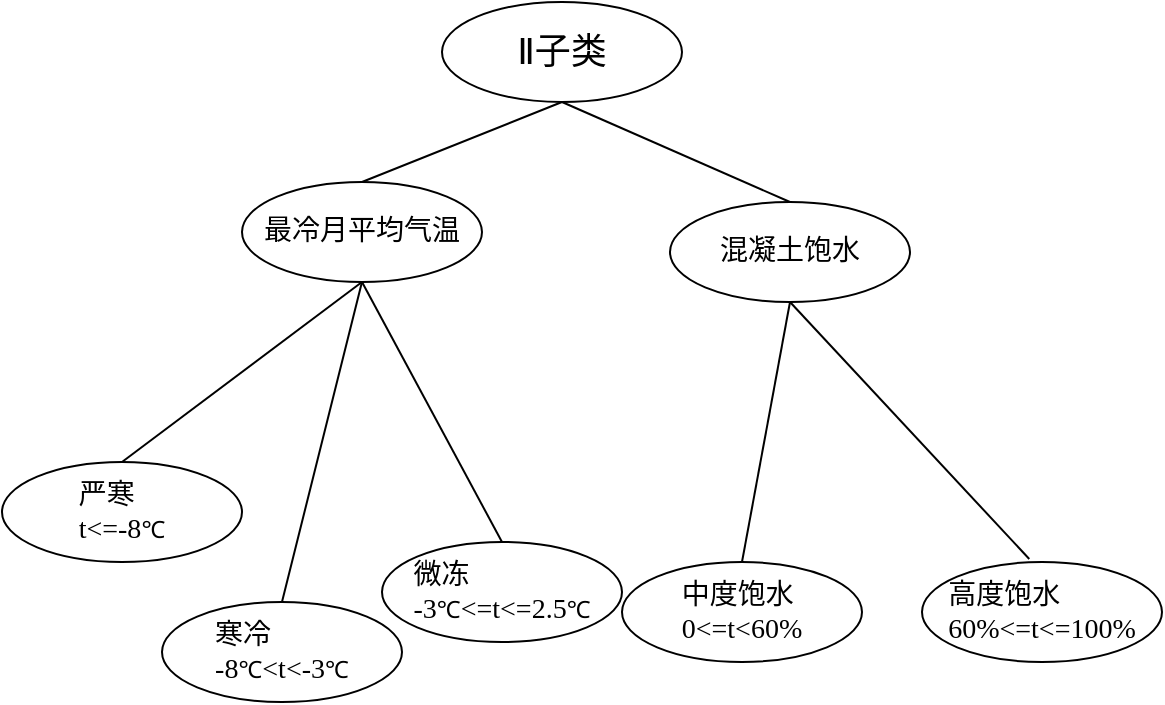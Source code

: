 <mxfile>
    <diagram id="S1X6EvKpPox0rGWvEWUs" name="第 1 页">
        <mxGraphModel dx="764" dy="422" grid="1" gridSize="10" guides="1" tooltips="1" connect="1" arrows="1" fold="1" page="1" pageScale="1" pageWidth="827" pageHeight="1169" math="0" shadow="0">
            <root>
                <mxCell id="0"/>
                <mxCell id="1" parent="0"/>
                <mxCell id="2" value="&lt;p class=&quot;MsoNormal&quot; style=&quot;margin: 0pt 0pt 0.0pt ; text-align: justify ; font-family: &amp;#34;times new roman&amp;#34;&quot;&gt;&lt;font&gt;&lt;span&gt;&lt;font style=&quot;font-size: 18px&quot;&gt;Ⅱ&lt;/font&gt;&lt;/span&gt;&lt;span style=&quot;font-size: 18px&quot;&gt;子类&lt;/span&gt;&lt;/font&gt;&lt;/p&gt;" style="ellipse;whiteSpace=wrap;html=1;" parent="1" vertex="1">
                    <mxGeometry x="300" y="40" width="120" height="50" as="geometry"/>
                </mxCell>
                <mxCell id="3" value="&lt;p class=&quot;MsoNormal&quot; style=&quot;margin: 0pt 0pt 0.0pt ; text-align: justify ; font-family: &amp;#34;times new roman&amp;#34;&quot;&gt;&lt;font style=&quot;font-size: 14px&quot;&gt;最冷月平均气温&lt;/font&gt;&lt;/p&gt;" style="ellipse;whiteSpace=wrap;html=1;" parent="1" vertex="1">
                    <mxGeometry x="200" y="130" width="120" height="50" as="geometry"/>
                </mxCell>
                <mxCell id="4" value="&lt;p class=&quot;MsoNormal&quot; style=&quot;margin: 0pt 0pt 0.0pt ; text-align: justify ; font-family: &amp;#34;times new roman&amp;#34;&quot;&gt;&lt;font style=&quot;font-size: 14px&quot;&gt;混凝土饱水&lt;/font&gt;&lt;/p&gt;" style="ellipse;whiteSpace=wrap;html=1;" parent="1" vertex="1">
                    <mxGeometry x="414" y="140" width="120" height="50" as="geometry"/>
                </mxCell>
                <mxCell id="5" value="" style="endArrow=none;html=1;fontSize=14;exitX=0.5;exitY=0;exitDx=0;exitDy=0;" parent="1" source="3" edge="1">
                    <mxGeometry width="50" height="50" relative="1" as="geometry">
                        <mxPoint x="310" y="140" as="sourcePoint"/>
                        <mxPoint x="360" y="90" as="targetPoint"/>
                    </mxGeometry>
                </mxCell>
                <mxCell id="6" value="" style="endArrow=none;html=1;fontSize=14;exitX=0.5;exitY=0;exitDx=0;exitDy=0;" parent="1" source="4" edge="1">
                    <mxGeometry width="50" height="50" relative="1" as="geometry">
                        <mxPoint x="310" y="160" as="sourcePoint"/>
                        <mxPoint x="360" y="90" as="targetPoint"/>
                    </mxGeometry>
                </mxCell>
                <mxCell id="9" value="&lt;p class=&quot;MsoNormal&quot; style=&quot;margin: 0pt 0pt 0.0pt ; text-align: justify ; font-family: &amp;#34;times new roman&amp;#34;&quot;&gt;&lt;span style=&quot;font-size: 14px&quot;&gt;严寒&lt;/span&gt;&lt;/p&gt;&lt;p class=&quot;MsoNormal&quot; style=&quot;margin: 0pt 0pt 0.0pt ; text-align: justify ; font-family: &amp;#34;times new roman&amp;#34;&quot;&gt;&lt;span style=&quot;font-size: 14px&quot;&gt;t&amp;lt;=-8&lt;/span&gt;&lt;font style=&quot;font-size: 12px&quot;&gt;℃&lt;/font&gt;&lt;/p&gt;" style="ellipse;whiteSpace=wrap;html=1;" parent="1" vertex="1">
                    <mxGeometry x="80" y="270" width="120" height="50" as="geometry"/>
                </mxCell>
                <mxCell id="10" value="&lt;p class=&quot;MsoNormal&quot; style=&quot;margin: 0pt 0pt 0.0pt ; text-align: justify ; font-family: &amp;#34;times new roman&amp;#34;&quot;&gt;&lt;span style=&quot;font-size: 14px&quot;&gt;寒冷&lt;/span&gt;&lt;/p&gt;&lt;p class=&quot;MsoNormal&quot; style=&quot;margin: 0pt 0pt 0.0pt ; text-align: justify ; font-family: &amp;#34;times new roman&amp;#34;&quot;&gt;&lt;span style=&quot;font-size: 14px&quot;&gt;-8&lt;/span&gt;&lt;font style=&quot;font-size: 12px&quot;&gt;℃&lt;/font&gt;&lt;span style=&quot;font-size: 14px&quot;&gt;&amp;lt;t&amp;lt;-3&lt;/span&gt;&lt;font style=&quot;font-size: 12px&quot;&gt;℃&lt;/font&gt;&lt;/p&gt;" style="ellipse;whiteSpace=wrap;html=1;" parent="1" vertex="1">
                    <mxGeometry x="160" y="340" width="120" height="50" as="geometry"/>
                </mxCell>
                <mxCell id="11" value="&lt;p class=&quot;MsoNormal&quot; style=&quot;margin: 0pt 0pt 0.0pt ; text-align: justify ; font-family: &amp;#34;times new roman&amp;#34;&quot;&gt;&lt;span style=&quot;font-size: 14px&quot;&gt;微冻&lt;/span&gt;&lt;/p&gt;&lt;p class=&quot;MsoNormal&quot; style=&quot;margin: 0pt 0pt 0.0pt ; text-align: justify ; font-family: &amp;#34;times new roman&amp;#34;&quot;&gt;&lt;span style=&quot;font-size: 14px&quot;&gt;-3&lt;/span&gt;&lt;span style=&quot;font-family: &amp;#34;helvetica&amp;#34;&quot;&gt;&lt;font face=&quot;times new roman&quot; style=&quot;font-size: 12px&quot;&gt;℃&lt;/font&gt;&lt;/span&gt;&lt;span style=&quot;font-size: 14px&quot;&gt;&amp;lt;=t&amp;lt;=2.5&lt;/span&gt;&lt;font style=&quot;font-size: 12px&quot;&gt;℃&lt;/font&gt;&lt;/p&gt;" style="ellipse;whiteSpace=wrap;html=1;" parent="1" vertex="1">
                    <mxGeometry x="270" y="310" width="120" height="50" as="geometry"/>
                </mxCell>
                <mxCell id="13" value="" style="endArrow=none;html=1;fontSize=14;entryX=0.5;entryY=1;entryDx=0;entryDy=0;exitX=0.5;exitY=0;exitDx=0;exitDy=0;" parent="1" source="9" target="3" edge="1">
                    <mxGeometry width="50" height="50" relative="1" as="geometry">
                        <mxPoint x="100" y="230" as="sourcePoint"/>
                        <mxPoint x="150" y="180" as="targetPoint"/>
                    </mxGeometry>
                </mxCell>
                <mxCell id="14" value="" style="endArrow=none;html=1;fontSize=14;entryX=0.5;entryY=1;entryDx=0;entryDy=0;exitX=0.5;exitY=0;exitDx=0;exitDy=0;" parent="1" source="10" target="3" edge="1">
                    <mxGeometry width="50" height="50" relative="1" as="geometry">
                        <mxPoint x="160" y="250" as="sourcePoint"/>
                        <mxPoint x="210" y="200" as="targetPoint"/>
                    </mxGeometry>
                </mxCell>
                <mxCell id="15" value="" style="endArrow=none;html=1;fontSize=14;entryX=0.5;entryY=1;entryDx=0;entryDy=0;exitX=0.5;exitY=0;exitDx=0;exitDy=0;" parent="1" source="11" target="3" edge="1">
                    <mxGeometry width="50" height="50" relative="1" as="geometry">
                        <mxPoint x="200" y="220" as="sourcePoint"/>
                        <mxPoint x="250" y="170" as="targetPoint"/>
                    </mxGeometry>
                </mxCell>
                <mxCell id="18" value="&lt;p class=&quot;MsoNormal&quot; style=&quot;margin: 0pt 0pt 0.0pt ; text-align: justify ; font-family: &amp;#34;times new roman&amp;#34;&quot;&gt;&lt;span style=&quot;font-size: 14px&quot;&gt;中度饱水&lt;/span&gt;&lt;/p&gt;&lt;p class=&quot;MsoNormal&quot; style=&quot;margin: 0pt 0pt 0.0pt ; text-align: justify ; font-family: &amp;#34;times new roman&amp;#34;&quot;&gt;&lt;span style=&quot;font-size: 14px&quot;&gt;0&amp;lt;=t&amp;lt;60%&lt;/span&gt;&lt;/p&gt;" style="ellipse;whiteSpace=wrap;html=1;" parent="1" vertex="1">
                    <mxGeometry x="390" y="320" width="120" height="50" as="geometry"/>
                </mxCell>
                <mxCell id="19" value="&lt;p class=&quot;MsoNormal&quot; style=&quot;margin: 0pt 0pt 0.0pt ; text-align: justify ; font-family: &amp;#34;times new roman&amp;#34;&quot;&gt;&lt;span style=&quot;font-size: 14px&quot;&gt;高度饱水&lt;/span&gt;&lt;/p&gt;&lt;p class=&quot;MsoNormal&quot; style=&quot;margin: 0pt 0pt 0.0pt ; text-align: justify ; font-family: &amp;#34;times new roman&amp;#34;&quot;&gt;&lt;span style=&quot;font-size: 14px&quot;&gt;60%&amp;lt;=t&amp;lt;=100%&lt;/span&gt;&lt;/p&gt;" style="ellipse;whiteSpace=wrap;html=1;" parent="1" vertex="1">
                    <mxGeometry x="540" y="320" width="120" height="50" as="geometry"/>
                </mxCell>
                <mxCell id="21" value="" style="endArrow=none;html=1;fontSize=14;entryX=0.5;entryY=1;entryDx=0;entryDy=0;exitX=0.5;exitY=0;exitDx=0;exitDy=0;" parent="1" source="18" target="4" edge="1">
                    <mxGeometry width="50" height="50" relative="1" as="geometry">
                        <mxPoint x="410" y="220" as="sourcePoint"/>
                        <mxPoint x="460" y="170" as="targetPoint"/>
                    </mxGeometry>
                </mxCell>
                <mxCell id="22" value="" style="endArrow=none;html=1;fontSize=14;entryX=0.5;entryY=1;entryDx=0;entryDy=0;exitX=0.447;exitY=-0.03;exitDx=0;exitDy=0;exitPerimeter=0;" parent="1" source="19" target="4" edge="1">
                    <mxGeometry width="50" height="50" relative="1" as="geometry">
                        <mxPoint x="670" y="200" as="sourcePoint"/>
                        <mxPoint x="720" y="150" as="targetPoint"/>
                    </mxGeometry>
                </mxCell>
            </root>
        </mxGraphModel>
    </diagram>
</mxfile>